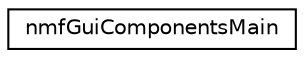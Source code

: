 digraph "Graphical Class Hierarchy"
{
 // LATEX_PDF_SIZE
  edge [fontname="Helvetica",fontsize="10",labelfontname="Helvetica",labelfontsize="10"];
  node [fontname="Helvetica",fontsize="10",shape=record];
  rankdir="LR";
  Node0 [label="nmfGuiComponentsMain",height=0.2,width=0.4,color="black", fillcolor="white", style="filled",URL="$classnmf_gui_components_main.html",tooltip=" "];
}
